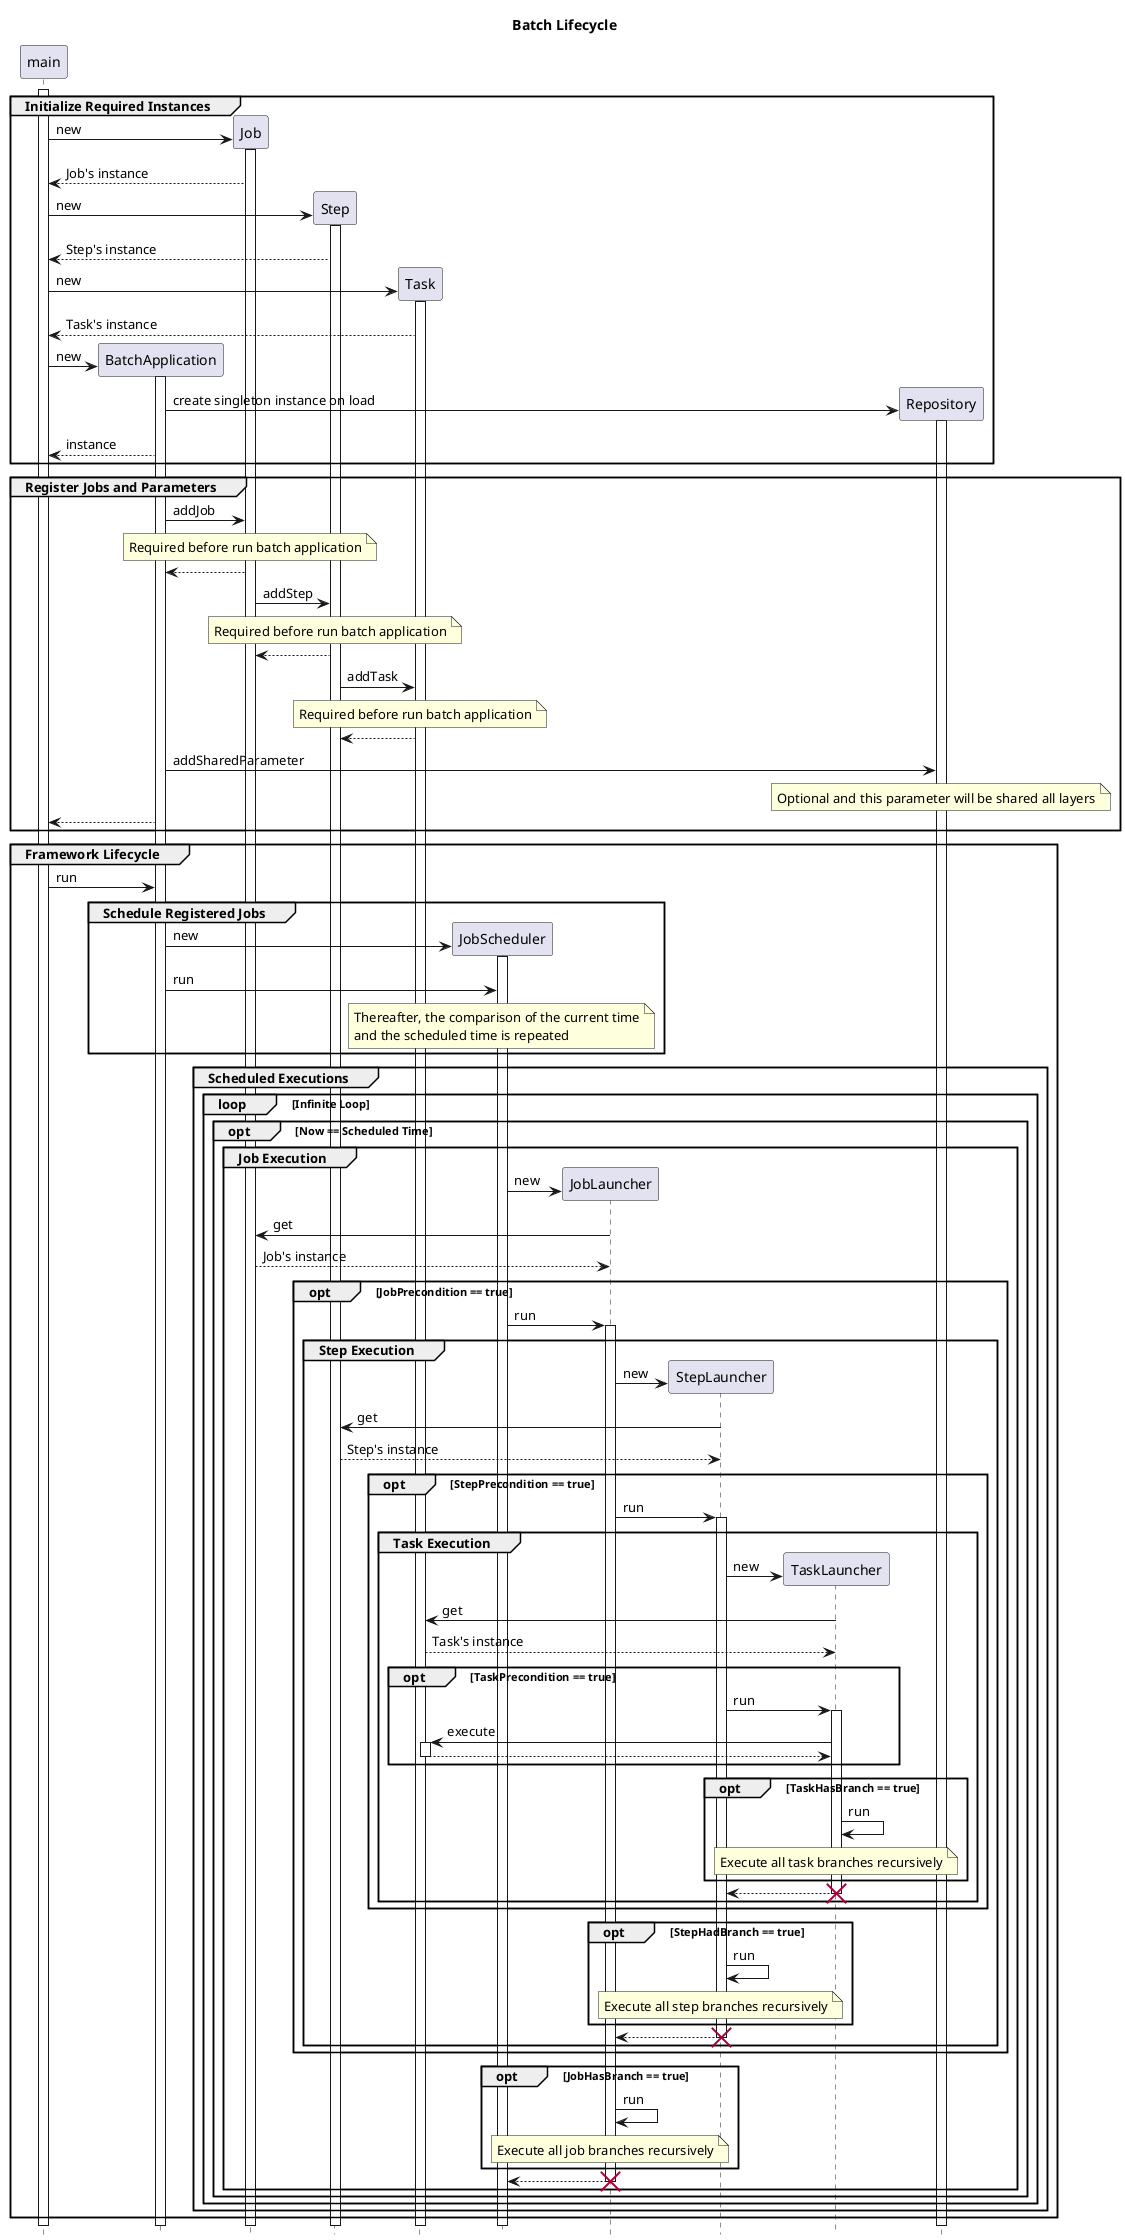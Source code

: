@startuml Batch Lifecycle
title Batch Lifecycle

hide footbox
participant main
participant BatchApplication
participant Job
participant Step
participant Task
participant JobScheduler
participant JobLauncher
participant StepLauncher
participant TaskLauncher
participant Repository

activate main

group Initialize Required Instances
    create Job
    main -> Job: new
    activate Job
    main <-- Job: Job's instance

    create Step
    main -> Step: new
    activate Step
    main <-- Step: Step's instance

    create Task
    main -> Task: new
    activate Task
    main <-- Task: Task's instance

    create BatchApplication
    main -> BatchApplication: new
    activate BatchApplication
    create Repository
    BatchApplication -> Repository: create singleton instance on load
    activate Repository
    main <-- BatchApplication: instance
end

group Register Jobs and Parameters
    BatchApplication -> Job: addJob
    note over Job: Required before run batch application
    BatchApplication <-- Job

    Job -> Step: addStep
    note over Step: Required before run batch application
    Job <-- Step

    Step -> Task: addTask
    note over Task: Required before run batch application
    Step <-- Task

    BatchApplication -> Repository: addSharedParameter
    note over Repository: Optional and this parameter will be shared all layers

    main <-- BatchApplication
end


group Framework Lifecycle
    main -> BatchApplication: run

    group Schedule Registered Jobs
        create JobScheduler
        BatchApplication -> JobScheduler: new
        activate JobScheduler

        BatchApplication -> JobScheduler: run
        note over JobScheduler
            Thereafter, the comparison of the current time
            and the scheduled time is repeated
        end note
    end

    group Scheduled Executions
        loop Infinite Loop
            opt Now == Scheduled Time

                group Job Execution
                    create JobLauncher
                    JobScheduler -> JobLauncher: new
                    JobLauncher -> Job: get
                    JobLauncher <-- Job: Job's instance

                    opt JobPrecondition == true
                        JobScheduler -> JobLauncher: run

                        activate JobLauncher

                        group Step Execution
                            create StepLauncher
                            JobLauncher -> StepLauncher: new
                            StepLauncher -> Step: get
                            StepLauncher <-- Step: Step's instance

                            opt StepPrecondition == true
                                JobLauncher -> StepLauncher: run
                                activate StepLauncher

                                group Task Execution
                                    create TaskLauncher
                                    StepLauncher -> TaskLauncher: new
                                    TaskLauncher -> Task: get
                                    TaskLauncher <-- Task: Task's instance

                                    opt TaskPrecondition == true
                                        StepLauncher -> TaskLauncher: run
                                        activate TaskLauncher
                                        TaskLauncher -> Task: execute
                                        activate Task
                                        TaskLauncher <-- Task
                                        deactivate Task
                                    end

                                    opt TaskHasBranch == true
                                        TaskLauncher -> TaskLauncher: run
                                        note over TaskLauncher: Execute all task branches recursively
                                    end
                                                                                                       StepLauncher <-- TaskLauncher
                                    deactivate TaskLauncher
                                    destroy TaskLauncher
                                end
                            end

                            opt StepHadBranch == true
                                StepLauncher -> StepLauncher: run
                                note over StepLauncher: Execute all step branches recursively
                            end

                            JobLauncher <-- StepLauncher
                            deactivate StepLauncher
                            destroy StepLauncher
                        end
                    end

                    opt JobHasBranch == true
                        JobLauncher -> JobLauncher: run
                        note over JobLauncher: Execute all job branches recursively
                    end

                    JobScheduler <-- JobLauncher
                    deactivate JobLauncher
                    destroy JobLauncher
                end
            end
        end
    end
end
@enduml
